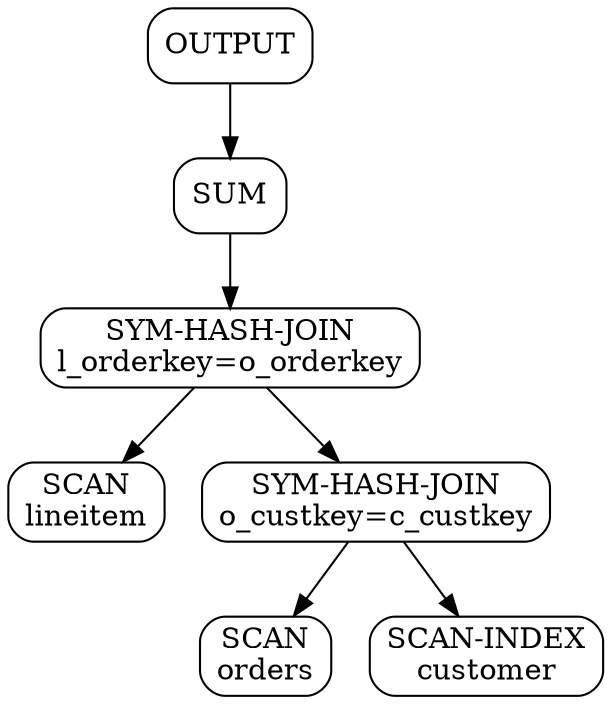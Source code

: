 digraph QueryPlan {
  node [shape=box, style=rounded];
  node0 [label="OUTPUT"];
  node1 [label="SUM"];
  node0 -> node1;
  node2 [label="SYM-HASH-JOIN\nl_orderkey=o_orderkey"];
  node1 -> node2;
  node3 [label="SCAN\nlineitem"];
  node2 -> node3;
  node4 [label="SYM-HASH-JOIN\no_custkey=c_custkey"];
  node2 -> node4;
  node5 [label="SCAN\norders"];
  node4 -> node5;
  node6 [label="SCAN-INDEX\ncustomer"];
  node4 -> node6;
}
